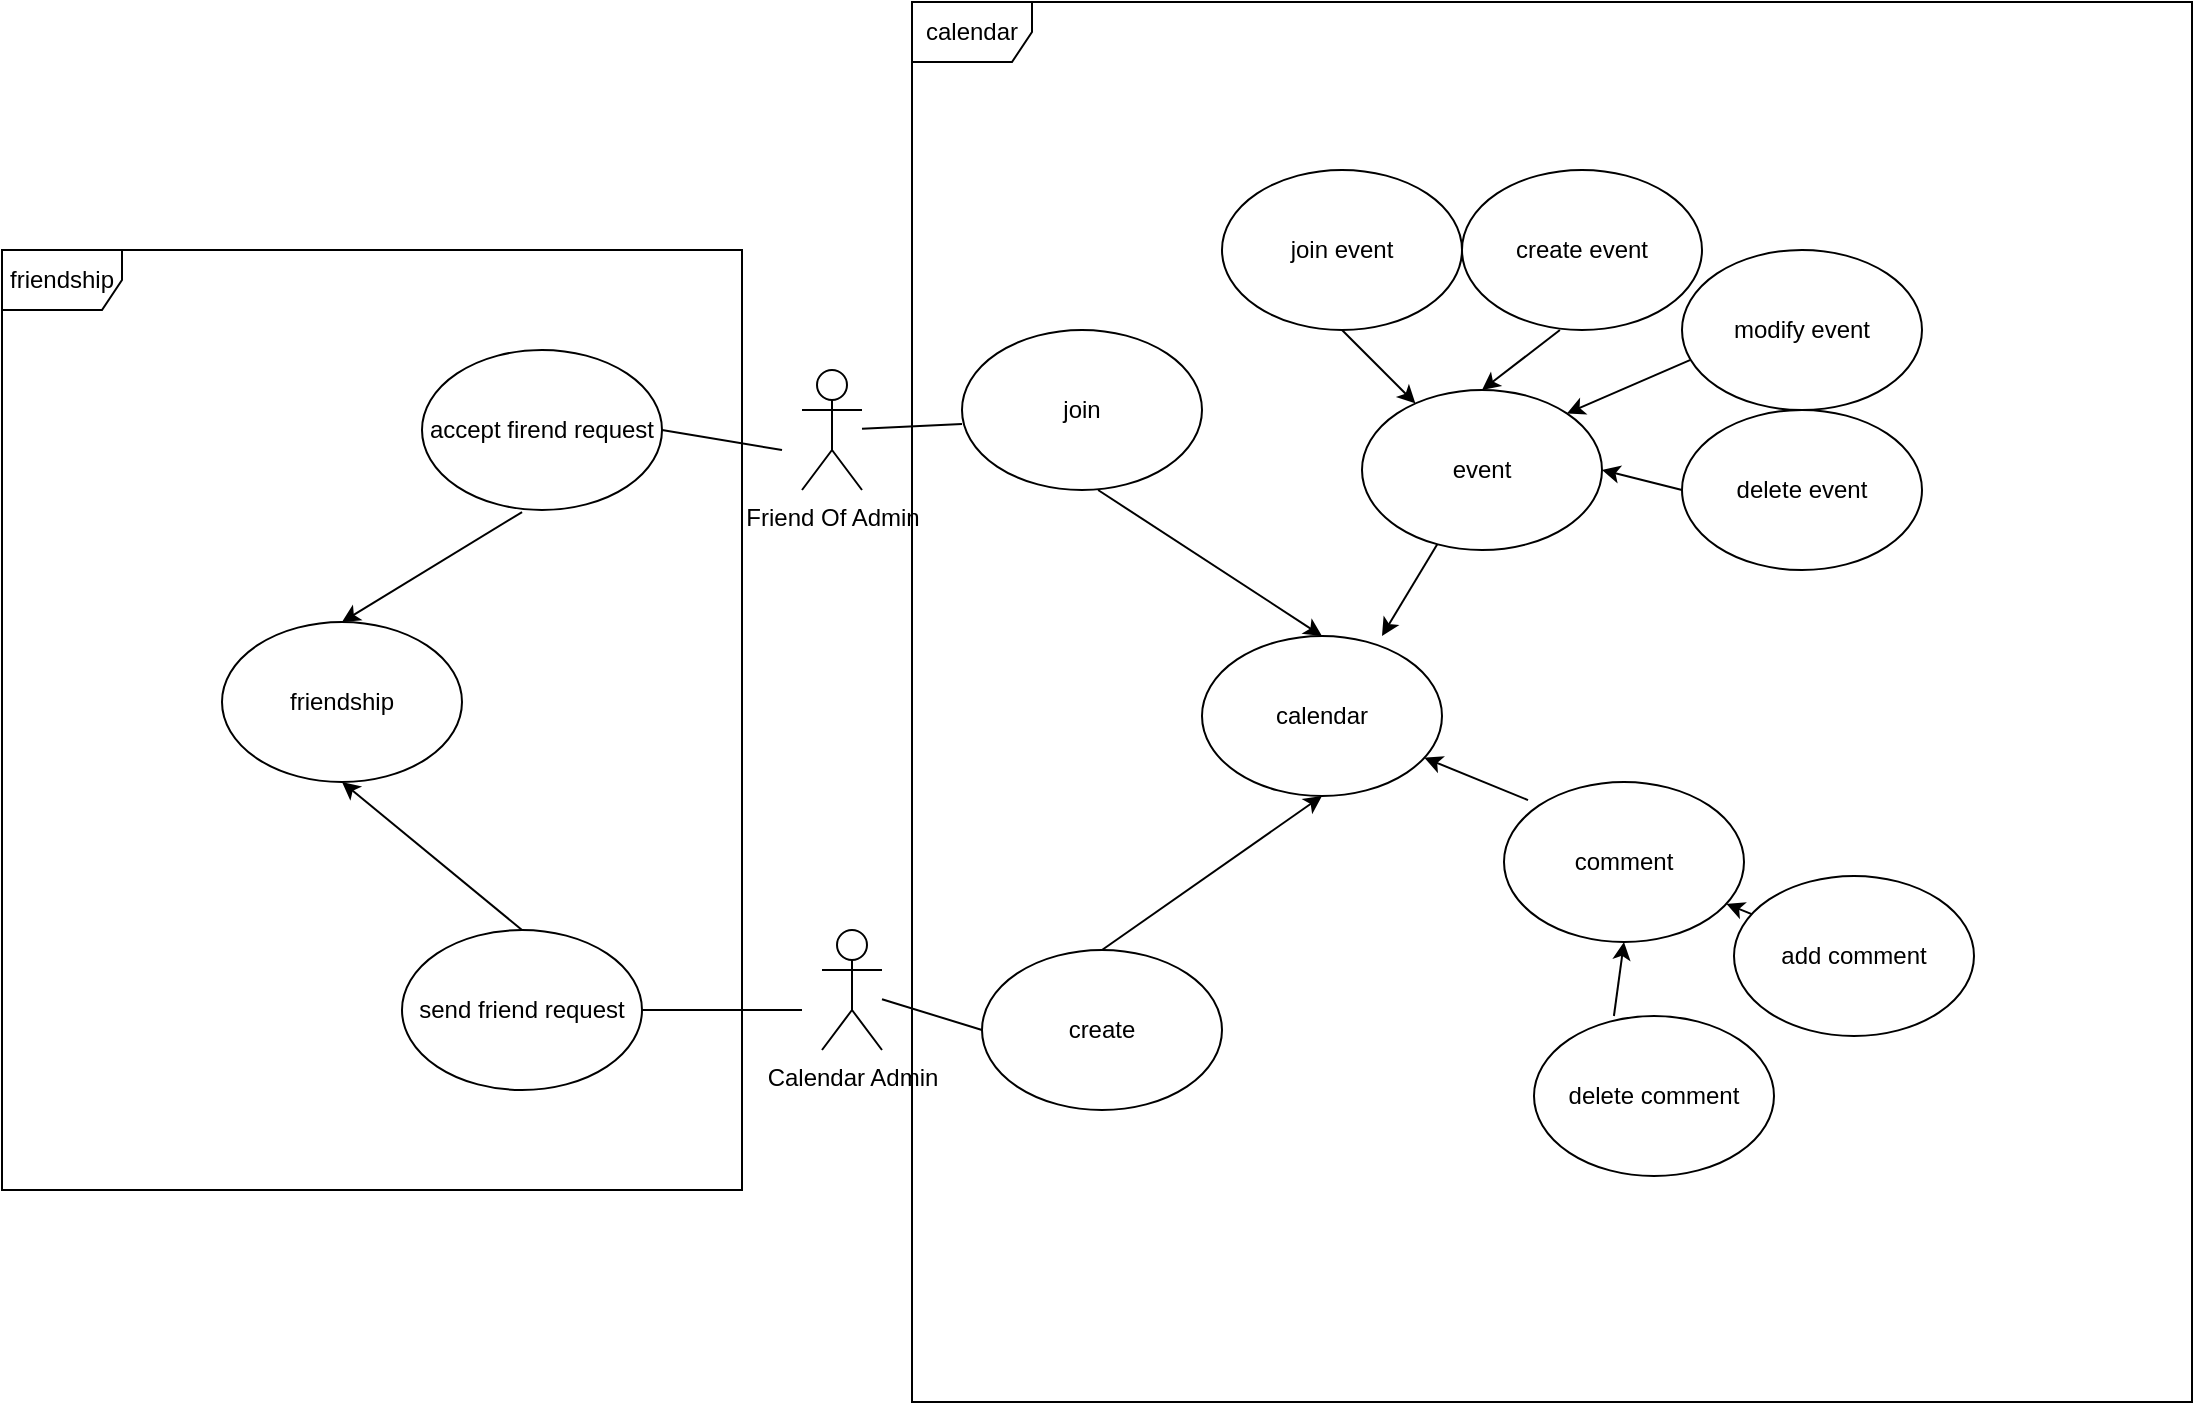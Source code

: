 <mxfile version="24.5.4" type="device">
  <diagram name="Page-1" id="e7e014a7-5840-1c2e-5031-d8a46d1fe8dd">
    <mxGraphModel dx="2603" dy="746" grid="1" gridSize="10" guides="1" tooltips="1" connect="1" arrows="1" fold="1" page="1" pageScale="1" pageWidth="1169" pageHeight="826" background="none" math="0" shadow="0">
      <root>
        <mxCell id="0" />
        <mxCell id="1" parent="0" />
        <mxCell id="uuuTYb2pi5rG6Kl5FLdr-58" value="Friend Of Admin" style="shape=umlActor;verticalLabelPosition=bottom;verticalAlign=top;html=1;outlineConnect=0;" vertex="1" parent="1">
          <mxGeometry x="210" y="240" width="30" height="60" as="geometry" />
        </mxCell>
        <mxCell id="uuuTYb2pi5rG6Kl5FLdr-62" value="Calendar Admin" style="shape=umlActor;verticalLabelPosition=bottom;verticalAlign=top;html=1;outlineConnect=0;" vertex="1" parent="1">
          <mxGeometry x="220" y="520" width="30" height="60" as="geometry" />
        </mxCell>
        <mxCell id="uuuTYb2pi5rG6Kl5FLdr-68" value="calendar" style="ellipse;whiteSpace=wrap;html=1;" vertex="1" parent="1">
          <mxGeometry x="410" y="373" width="120" height="80" as="geometry" />
        </mxCell>
        <mxCell id="uuuTYb2pi5rG6Kl5FLdr-69" value="join" style="ellipse;whiteSpace=wrap;html=1;" vertex="1" parent="1">
          <mxGeometry x="290" y="220" width="120" height="80" as="geometry" />
        </mxCell>
        <mxCell id="uuuTYb2pi5rG6Kl5FLdr-70" value="create" style="ellipse;whiteSpace=wrap;html=1;" vertex="1" parent="1">
          <mxGeometry x="300" y="530" width="120" height="80" as="geometry" />
        </mxCell>
        <mxCell id="uuuTYb2pi5rG6Kl5FLdr-71" value="modify event" style="ellipse;whiteSpace=wrap;html=1;" vertex="1" parent="1">
          <mxGeometry x="650" y="180" width="120" height="80" as="geometry" />
        </mxCell>
        <mxCell id="uuuTYb2pi5rG6Kl5FLdr-72" value="create event" style="ellipse;whiteSpace=wrap;html=1;" vertex="1" parent="1">
          <mxGeometry x="540" y="140" width="120" height="80" as="geometry" />
        </mxCell>
        <mxCell id="uuuTYb2pi5rG6Kl5FLdr-73" value="delete event" style="ellipse;whiteSpace=wrap;html=1;" vertex="1" parent="1">
          <mxGeometry x="650" y="260" width="120" height="80" as="geometry" />
        </mxCell>
        <mxCell id="uuuTYb2pi5rG6Kl5FLdr-74" value="add comment" style="ellipse;whiteSpace=wrap;html=1;" vertex="1" parent="1">
          <mxGeometry x="676" y="493" width="120" height="80" as="geometry" />
        </mxCell>
        <mxCell id="uuuTYb2pi5rG6Kl5FLdr-75" value="delete comment" style="ellipse;whiteSpace=wrap;html=1;" vertex="1" parent="1">
          <mxGeometry x="576" y="563" width="120" height="80" as="geometry" />
        </mxCell>
        <mxCell id="uuuTYb2pi5rG6Kl5FLdr-76" value="join event" style="ellipse;whiteSpace=wrap;html=1;" vertex="1" parent="1">
          <mxGeometry x="420" y="140" width="120" height="80" as="geometry" />
        </mxCell>
        <mxCell id="uuuTYb2pi5rG6Kl5FLdr-78" value="" style="endArrow=classic;html=1;rounded=0;exitX=0.567;exitY=1;exitDx=0;exitDy=0;exitPerimeter=0;entryX=0.5;entryY=0;entryDx=0;entryDy=0;" edge="1" parent="1" source="uuuTYb2pi5rG6Kl5FLdr-69" target="uuuTYb2pi5rG6Kl5FLdr-68">
          <mxGeometry width="50" height="50" relative="1" as="geometry">
            <mxPoint x="560" y="410" as="sourcePoint" />
            <mxPoint x="610" y="360" as="targetPoint" />
          </mxGeometry>
        </mxCell>
        <mxCell id="uuuTYb2pi5rG6Kl5FLdr-79" value="" style="endArrow=classic;html=1;rounded=0;exitX=0.5;exitY=0;exitDx=0;exitDy=0;entryX=0.5;entryY=1;entryDx=0;entryDy=0;" edge="1" parent="1" source="uuuTYb2pi5rG6Kl5FLdr-70" target="uuuTYb2pi5rG6Kl5FLdr-68">
          <mxGeometry width="50" height="50" relative="1" as="geometry">
            <mxPoint x="560" y="410" as="sourcePoint" />
            <mxPoint x="610" y="360" as="targetPoint" />
          </mxGeometry>
        </mxCell>
        <mxCell id="uuuTYb2pi5rG6Kl5FLdr-82" value="" style="endArrow=classic;html=1;rounded=0;exitX=0.5;exitY=1;exitDx=0;exitDy=0;" edge="1" parent="1" source="uuuTYb2pi5rG6Kl5FLdr-76" target="uuuTYb2pi5rG6Kl5FLdr-83">
          <mxGeometry width="50" height="50" relative="1" as="geometry">
            <mxPoint x="560" y="410" as="sourcePoint" />
            <mxPoint x="520" y="280" as="targetPoint" />
          </mxGeometry>
        </mxCell>
        <mxCell id="uuuTYb2pi5rG6Kl5FLdr-83" value="event" style="ellipse;whiteSpace=wrap;html=1;" vertex="1" parent="1">
          <mxGeometry x="490" y="250" width="120" height="80" as="geometry" />
        </mxCell>
        <mxCell id="uuuTYb2pi5rG6Kl5FLdr-84" value="" style="endArrow=classic;html=1;rounded=0;exitX=0.408;exitY=1;exitDx=0;exitDy=0;exitPerimeter=0;entryX=0.5;entryY=0;entryDx=0;entryDy=0;" edge="1" parent="1" source="uuuTYb2pi5rG6Kl5FLdr-72" target="uuuTYb2pi5rG6Kl5FLdr-83">
          <mxGeometry width="50" height="50" relative="1" as="geometry">
            <mxPoint x="560" y="410" as="sourcePoint" />
            <mxPoint x="610" y="360" as="targetPoint" />
          </mxGeometry>
        </mxCell>
        <mxCell id="uuuTYb2pi5rG6Kl5FLdr-85" value="" style="endArrow=classic;html=1;rounded=0;exitX=0.033;exitY=0.688;exitDx=0;exitDy=0;exitPerimeter=0;entryX=1;entryY=0;entryDx=0;entryDy=0;" edge="1" parent="1" source="uuuTYb2pi5rG6Kl5FLdr-71" target="uuuTYb2pi5rG6Kl5FLdr-83">
          <mxGeometry width="50" height="50" relative="1" as="geometry">
            <mxPoint x="560" y="410" as="sourcePoint" />
            <mxPoint x="610" y="360" as="targetPoint" />
          </mxGeometry>
        </mxCell>
        <mxCell id="uuuTYb2pi5rG6Kl5FLdr-86" value="" style="endArrow=classic;html=1;rounded=0;exitX=0;exitY=0.5;exitDx=0;exitDy=0;entryX=1;entryY=0.5;entryDx=0;entryDy=0;" edge="1" parent="1" source="uuuTYb2pi5rG6Kl5FLdr-73" target="uuuTYb2pi5rG6Kl5FLdr-83">
          <mxGeometry width="50" height="50" relative="1" as="geometry">
            <mxPoint x="560" y="410" as="sourcePoint" />
            <mxPoint x="610" y="360" as="targetPoint" />
          </mxGeometry>
        </mxCell>
        <mxCell id="uuuTYb2pi5rG6Kl5FLdr-87" value="" style="endArrow=classic;html=1;rounded=0;exitX=0.333;exitY=0;exitDx=0;exitDy=0;exitPerimeter=0;entryX=0.5;entryY=1;entryDx=0;entryDy=0;" edge="1" parent="1" source="uuuTYb2pi5rG6Kl5FLdr-75" target="uuuTYb2pi5rG6Kl5FLdr-89">
          <mxGeometry width="50" height="50" relative="1" as="geometry">
            <mxPoint x="596" y="443" as="sourcePoint" />
            <mxPoint x="596" y="503" as="targetPoint" />
          </mxGeometry>
        </mxCell>
        <mxCell id="uuuTYb2pi5rG6Kl5FLdr-88" value="" style="endArrow=classic;html=1;rounded=0;" edge="1" parent="1" source="uuuTYb2pi5rG6Kl5FLdr-74" target="uuuTYb2pi5rG6Kl5FLdr-89">
          <mxGeometry width="50" height="50" relative="1" as="geometry">
            <mxPoint x="596" y="443" as="sourcePoint" />
            <mxPoint x="626" y="483" as="targetPoint" />
          </mxGeometry>
        </mxCell>
        <mxCell id="uuuTYb2pi5rG6Kl5FLdr-89" value="comment" style="ellipse;whiteSpace=wrap;html=1;" vertex="1" parent="1">
          <mxGeometry x="561" y="446" width="120" height="80" as="geometry" />
        </mxCell>
        <mxCell id="uuuTYb2pi5rG6Kl5FLdr-90" value="" style="endArrow=classic;html=1;rounded=0;exitX=0.1;exitY=0.113;exitDx=0;exitDy=0;exitPerimeter=0;" edge="1" parent="1" source="uuuTYb2pi5rG6Kl5FLdr-89" target="uuuTYb2pi5rG6Kl5FLdr-68">
          <mxGeometry width="50" height="50" relative="1" as="geometry">
            <mxPoint x="370" y="550" as="sourcePoint" />
            <mxPoint x="420" y="500" as="targetPoint" />
          </mxGeometry>
        </mxCell>
        <mxCell id="uuuTYb2pi5rG6Kl5FLdr-91" value="" style="endArrow=classic;html=1;rounded=0;" edge="1" parent="1" source="uuuTYb2pi5rG6Kl5FLdr-83">
          <mxGeometry width="50" height="50" relative="1" as="geometry">
            <mxPoint x="370" y="550" as="sourcePoint" />
            <mxPoint x="500" y="373" as="targetPoint" />
          </mxGeometry>
        </mxCell>
        <mxCell id="uuuTYb2pi5rG6Kl5FLdr-92" value="" style="endArrow=none;html=1;rounded=0;entryX=0;entryY=0.588;entryDx=0;entryDy=0;entryPerimeter=0;" edge="1" parent="1" source="uuuTYb2pi5rG6Kl5FLdr-58" target="uuuTYb2pi5rG6Kl5FLdr-69">
          <mxGeometry width="50" height="50" relative="1" as="geometry">
            <mxPoint x="370" y="450" as="sourcePoint" />
            <mxPoint x="420" y="400" as="targetPoint" />
          </mxGeometry>
        </mxCell>
        <mxCell id="uuuTYb2pi5rG6Kl5FLdr-93" value="" style="endArrow=none;html=1;rounded=0;entryX=0;entryY=0.5;entryDx=0;entryDy=0;" edge="1" parent="1" source="uuuTYb2pi5rG6Kl5FLdr-62" target="uuuTYb2pi5rG6Kl5FLdr-70">
          <mxGeometry width="50" height="50" relative="1" as="geometry">
            <mxPoint x="370" y="450" as="sourcePoint" />
            <mxPoint x="420" y="400" as="targetPoint" />
          </mxGeometry>
        </mxCell>
        <mxCell id="uuuTYb2pi5rG6Kl5FLdr-95" value="accept firend request" style="ellipse;whiteSpace=wrap;html=1;" vertex="1" parent="1">
          <mxGeometry x="20" y="230" width="120" height="80" as="geometry" />
        </mxCell>
        <mxCell id="uuuTYb2pi5rG6Kl5FLdr-96" value="send friend request" style="ellipse;whiteSpace=wrap;html=1;" vertex="1" parent="1">
          <mxGeometry x="10" y="520" width="120" height="80" as="geometry" />
        </mxCell>
        <mxCell id="uuuTYb2pi5rG6Kl5FLdr-97" value="friendship" style="ellipse;whiteSpace=wrap;html=1;" vertex="1" parent="1">
          <mxGeometry x="-80" y="366" width="120" height="80" as="geometry" />
        </mxCell>
        <mxCell id="uuuTYb2pi5rG6Kl5FLdr-98" value="" style="endArrow=classic;html=1;rounded=0;exitX=0.417;exitY=1.013;exitDx=0;exitDy=0;exitPerimeter=0;entryX=0.5;entryY=0;entryDx=0;entryDy=0;" edge="1" parent="1" source="uuuTYb2pi5rG6Kl5FLdr-95" target="uuuTYb2pi5rG6Kl5FLdr-97">
          <mxGeometry width="50" height="50" relative="1" as="geometry">
            <mxPoint x="370" y="450" as="sourcePoint" />
            <mxPoint x="420" y="400" as="targetPoint" />
          </mxGeometry>
        </mxCell>
        <mxCell id="uuuTYb2pi5rG6Kl5FLdr-99" value="" style="endArrow=classic;html=1;rounded=0;exitX=0.5;exitY=0;exitDx=0;exitDy=0;entryX=0.5;entryY=1;entryDx=0;entryDy=0;" edge="1" parent="1" source="uuuTYb2pi5rG6Kl5FLdr-96" target="uuuTYb2pi5rG6Kl5FLdr-97">
          <mxGeometry width="50" height="50" relative="1" as="geometry">
            <mxPoint x="370" y="450" as="sourcePoint" />
            <mxPoint x="420" y="400" as="targetPoint" />
          </mxGeometry>
        </mxCell>
        <mxCell id="uuuTYb2pi5rG6Kl5FLdr-100" value="" style="endArrow=none;html=1;rounded=0;entryX=1;entryY=0.5;entryDx=0;entryDy=0;" edge="1" parent="1" target="uuuTYb2pi5rG6Kl5FLdr-96">
          <mxGeometry width="50" height="50" relative="1" as="geometry">
            <mxPoint x="210" y="560" as="sourcePoint" />
            <mxPoint x="420" y="400" as="targetPoint" />
          </mxGeometry>
        </mxCell>
        <mxCell id="uuuTYb2pi5rG6Kl5FLdr-101" value="" style="endArrow=none;html=1;rounded=0;entryX=1;entryY=0.5;entryDx=0;entryDy=0;" edge="1" parent="1" target="uuuTYb2pi5rG6Kl5FLdr-95">
          <mxGeometry width="50" height="50" relative="1" as="geometry">
            <mxPoint x="200" y="280" as="sourcePoint" />
            <mxPoint x="420" y="400" as="targetPoint" />
          </mxGeometry>
        </mxCell>
        <mxCell id="uuuTYb2pi5rG6Kl5FLdr-103" value="friendship" style="shape=umlFrame;whiteSpace=wrap;html=1;pointerEvents=0;" vertex="1" parent="1">
          <mxGeometry x="-190" y="180" width="370" height="470" as="geometry" />
        </mxCell>
        <mxCell id="uuuTYb2pi5rG6Kl5FLdr-104" value="calendar" style="shape=umlFrame;whiteSpace=wrap;html=1;pointerEvents=0;" vertex="1" parent="1">
          <mxGeometry x="265" y="56" width="640" height="700" as="geometry" />
        </mxCell>
      </root>
    </mxGraphModel>
  </diagram>
</mxfile>

